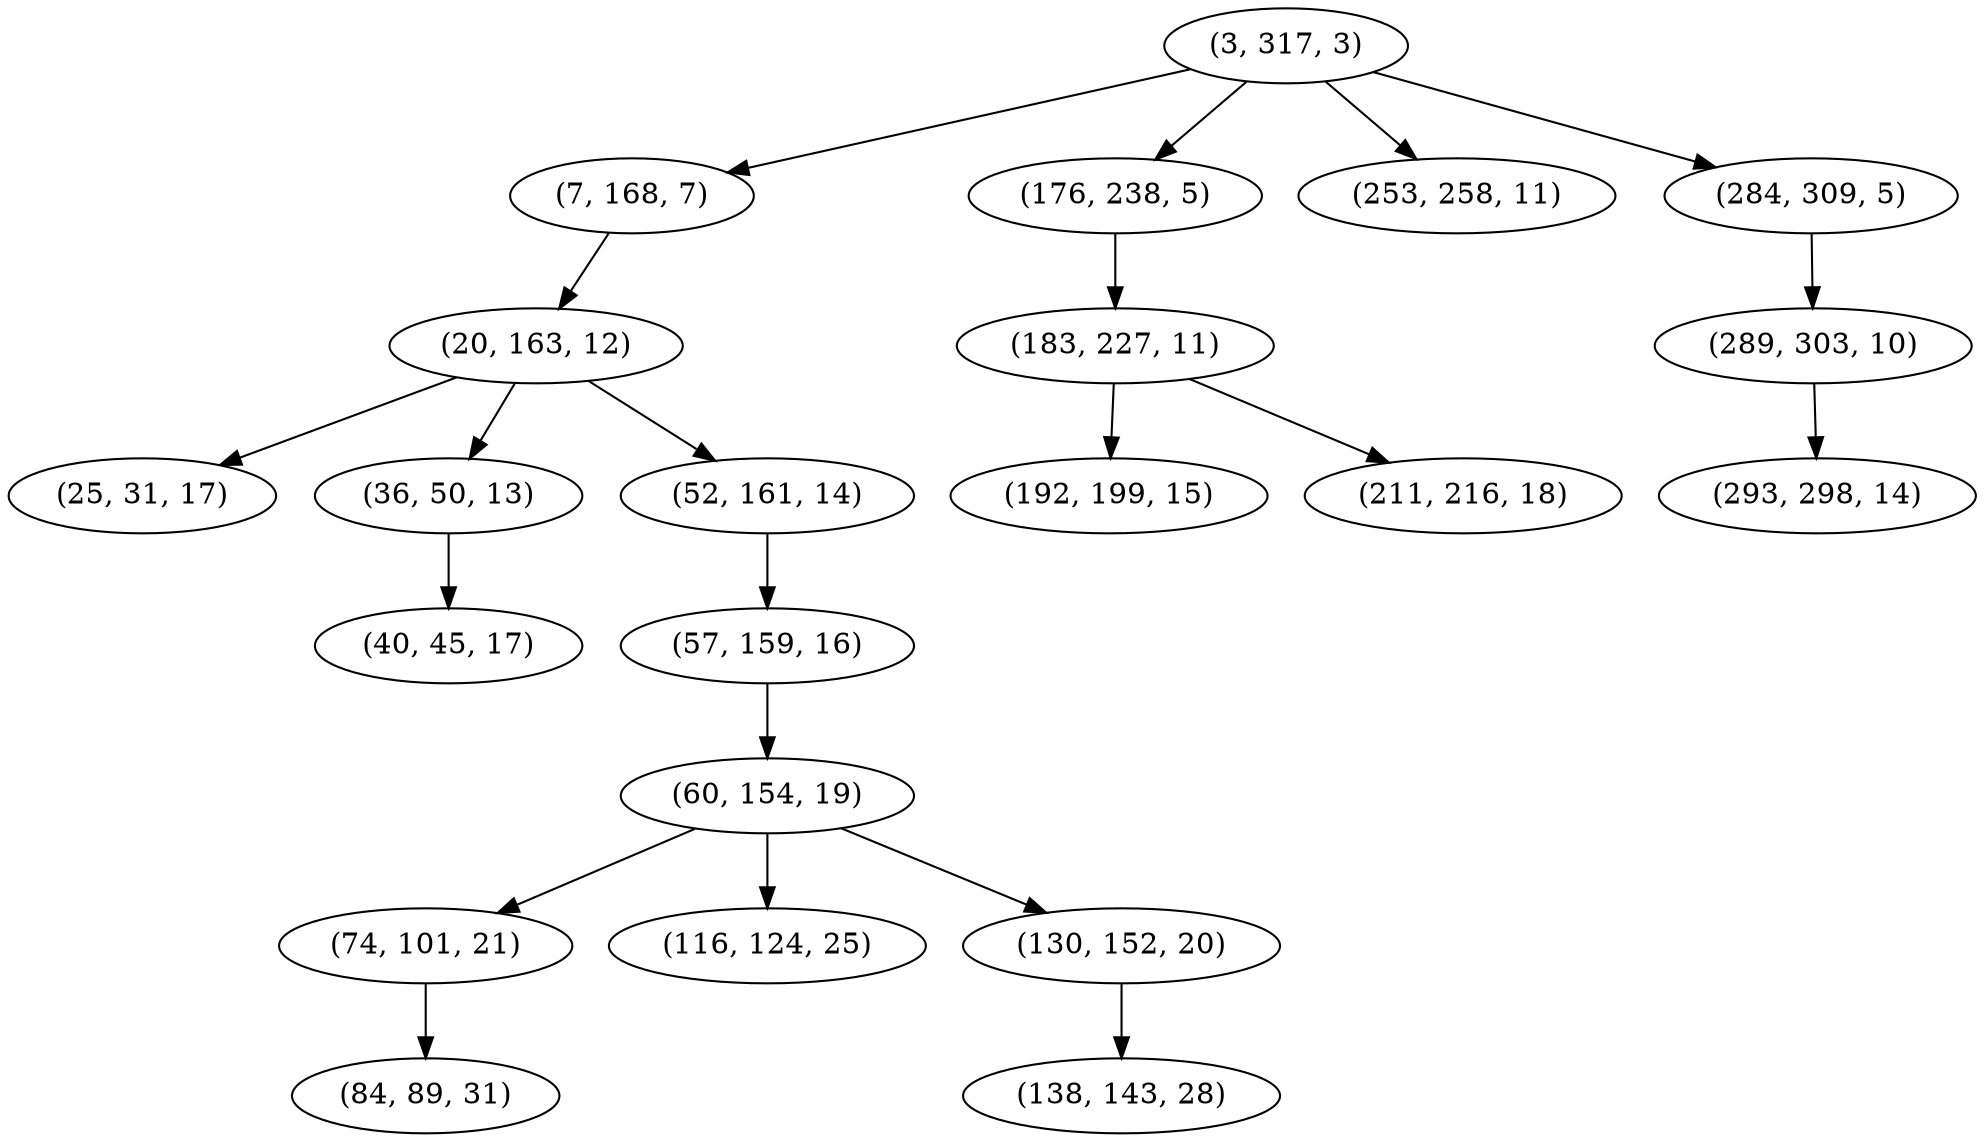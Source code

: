 digraph tree {
    "(3, 317, 3)";
    "(7, 168, 7)";
    "(20, 163, 12)";
    "(25, 31, 17)";
    "(36, 50, 13)";
    "(40, 45, 17)";
    "(52, 161, 14)";
    "(57, 159, 16)";
    "(60, 154, 19)";
    "(74, 101, 21)";
    "(84, 89, 31)";
    "(116, 124, 25)";
    "(130, 152, 20)";
    "(138, 143, 28)";
    "(176, 238, 5)";
    "(183, 227, 11)";
    "(192, 199, 15)";
    "(211, 216, 18)";
    "(253, 258, 11)";
    "(284, 309, 5)";
    "(289, 303, 10)";
    "(293, 298, 14)";
    "(3, 317, 3)" -> "(7, 168, 7)";
    "(3, 317, 3)" -> "(176, 238, 5)";
    "(3, 317, 3)" -> "(253, 258, 11)";
    "(3, 317, 3)" -> "(284, 309, 5)";
    "(7, 168, 7)" -> "(20, 163, 12)";
    "(20, 163, 12)" -> "(25, 31, 17)";
    "(20, 163, 12)" -> "(36, 50, 13)";
    "(20, 163, 12)" -> "(52, 161, 14)";
    "(36, 50, 13)" -> "(40, 45, 17)";
    "(52, 161, 14)" -> "(57, 159, 16)";
    "(57, 159, 16)" -> "(60, 154, 19)";
    "(60, 154, 19)" -> "(74, 101, 21)";
    "(60, 154, 19)" -> "(116, 124, 25)";
    "(60, 154, 19)" -> "(130, 152, 20)";
    "(74, 101, 21)" -> "(84, 89, 31)";
    "(130, 152, 20)" -> "(138, 143, 28)";
    "(176, 238, 5)" -> "(183, 227, 11)";
    "(183, 227, 11)" -> "(192, 199, 15)";
    "(183, 227, 11)" -> "(211, 216, 18)";
    "(284, 309, 5)" -> "(289, 303, 10)";
    "(289, 303, 10)" -> "(293, 298, 14)";
}
